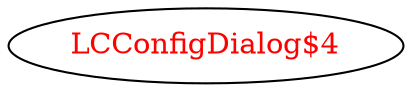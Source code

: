digraph dependencyGraph {
 concentrate=true;
 ranksep="2.0";
 rankdir="LR"; 
 splines="ortho";
"LCConfigDialog$4" [fontcolor="red"];
}